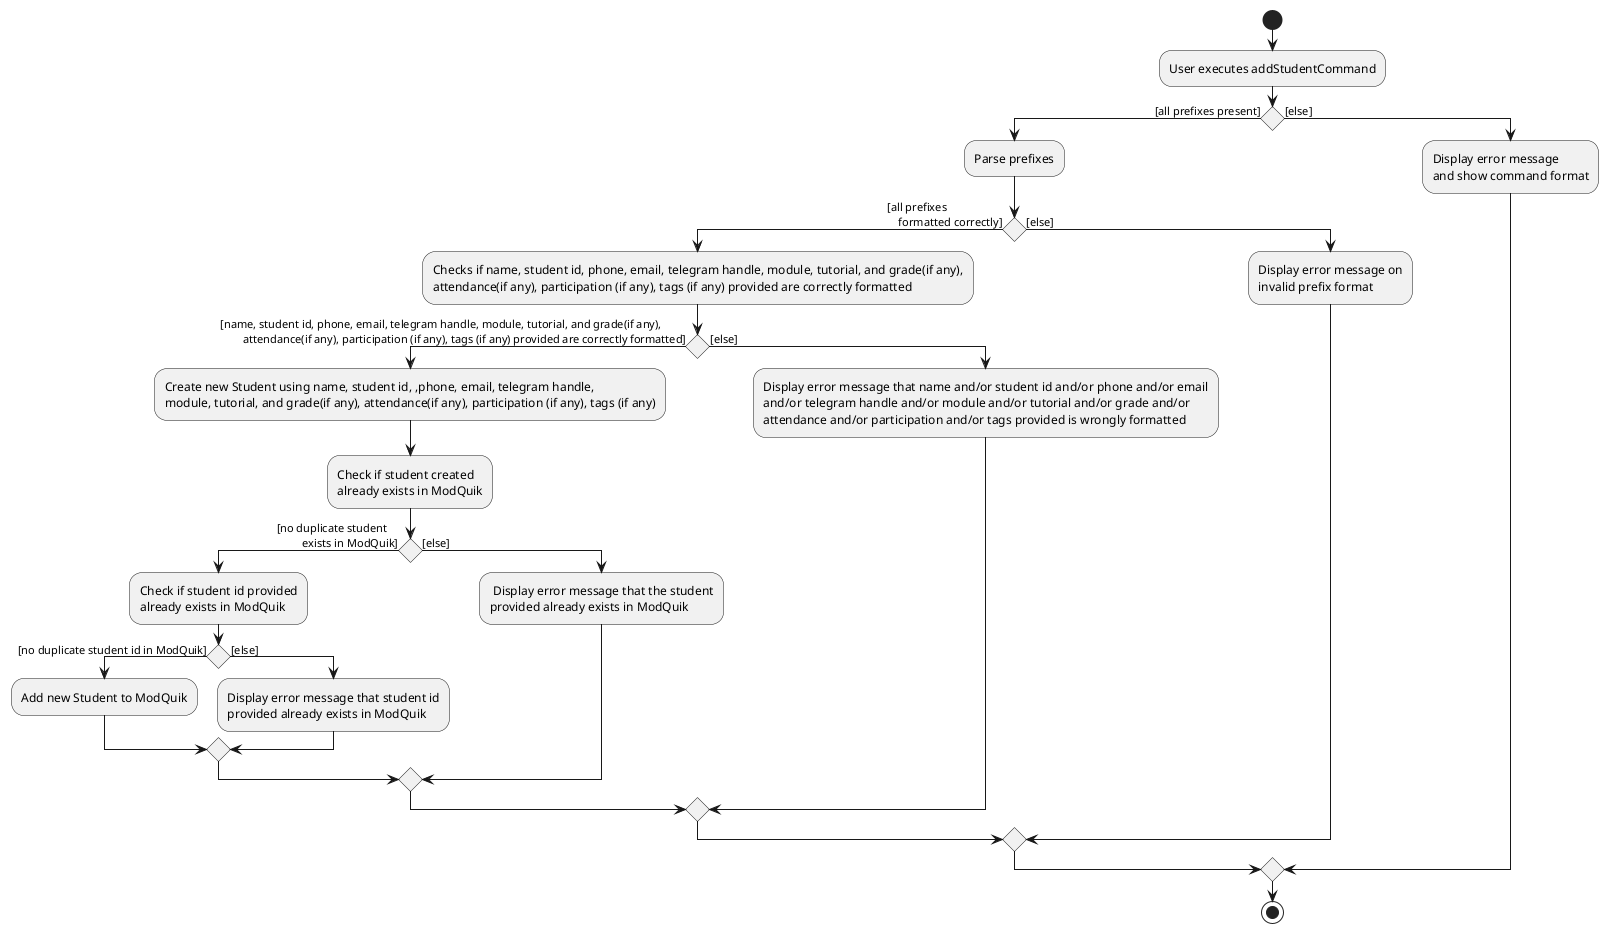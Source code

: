 @startuml
start
:User executes addStudentCommand;

if () then ([all prefixes present])
    :Parse prefixes;
    if () then ([all prefixes
    formatted correctly])
        :Checks if name, student id, phone, email, telegram handle, module, tutorial, and grade(if any),
        attendance(if any), participation (if any), tags (if any) provided are correctly formatted;
        if () then ([name, student id, phone, email, telegram handle, module, tutorial, and grade(if any),
        attendance(if any), participation (if any), tags (if any) provided are correctly formatted])
            :Create new Student using name, student id, ,phone, email, telegram handle,
            module, tutorial, and grade(if any), attendance(if any), participation (if any), tags (if any);
            :Check if student created
            already exists in ModQuik;
            if() then ([no duplicate student
         exists in ModQuik])
                :Check if student id provided
                already exists in ModQuik;
                if() then ([no duplicate student id in ModQuik])
                    :Add new Student to ModQuik;
                 else ([else])
                    :Display error message that student id 
                    provided already exists in ModQuik;
                endif
            else ([else])
                : Display error message that the student
                provided already exists in ModQuik;
            endif
        else ([else])
            :Display error message that name and/or student id and/or phone and/or email
            and/or telegram handle and/or module and/or tutorial and/or grade and/or
            attendance and/or participation and/or tags provided is wrongly formatted;
        endif
    else ([else])
        :Display error message on
        invalid prefix format;
    endif
else ([else])
    :Display error message
    and show command format;
endif
stop
@enduml